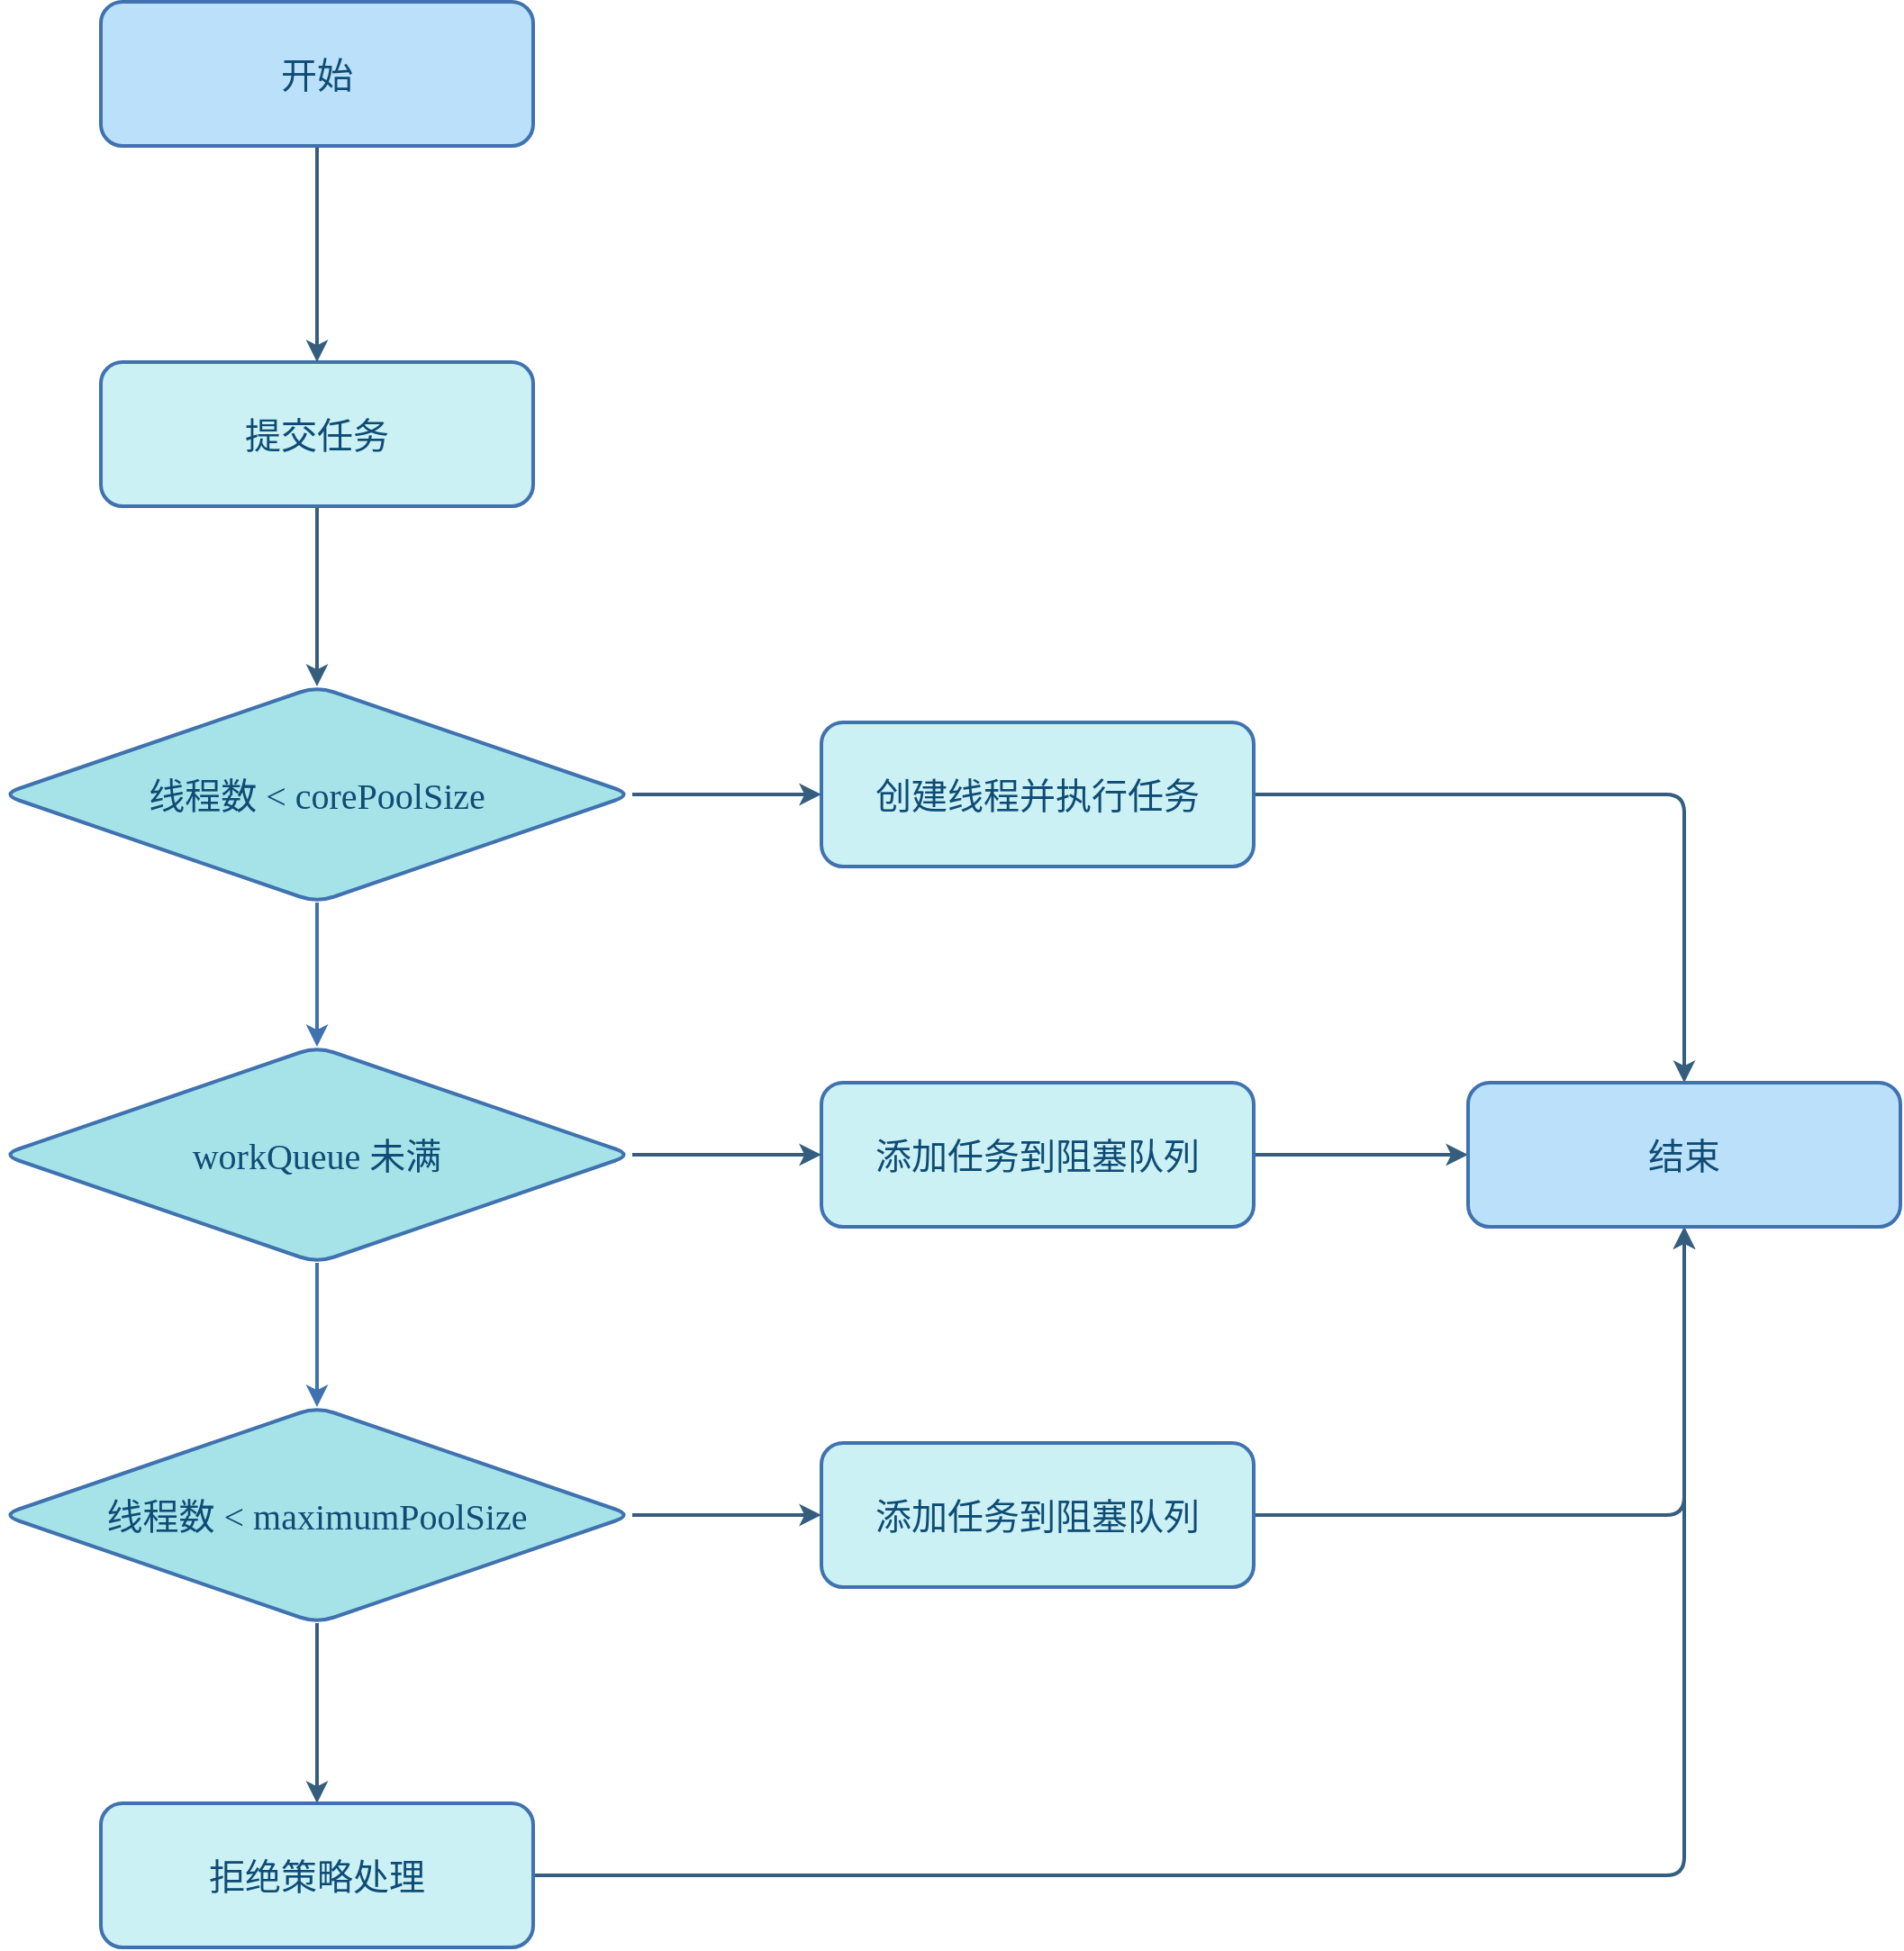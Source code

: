 <mxfile compressed="true" version="22.0.3" type="device" pages="2"><diagram id="NObsYhpSawdT_h31xM0V" name="线程池流程控制"><mxGraphModel dx="1418" dy="838" grid="1" gridSize="10" guides="1" tooltips="1" connect="1" arrows="1" fold="1" page="1" pageScale="1" pageWidth="1169" pageHeight="1654" math="0" shadow="0"><root><mxCell id="0"/><mxCell id="1" parent="0"/><mxCell id="sztXJnruO4e97qHpHMPJ-2" style="edgeStyle=orthogonalEdgeStyle;shape=connector;rounded=1;orthogonalLoop=1;jettySize=auto;html=1;entryX=0.5;entryY=0;entryDx=0;entryDy=0;shadow=0;labelBackgroundColor=default;strokeColor=#355E7E;strokeWidth=2;align=center;verticalAlign=middle;fontFamily=Comic Sans MS;fontSize=20;fontColor=#0F4C75;endArrow=classic;" parent="1" source="10BSjDhHF_9ePvFEVl0W-1" target="10BSjDhHF_9ePvFEVl0W-20" edge="1"><mxGeometry relative="1" as="geometry"/></mxCell><mxCell id="10BSjDhHF_9ePvFEVl0W-1" value="创建线程并执行任务" style="rounded=1;whiteSpace=wrap;html=1;fillColor=#CBF1F5;strokeColor=#3F72AF;shadow=0;fontFamily=Comic Sans MS;fontStyle=0;fontSize=20;fontColor=#0F4C75;strokeWidth=2;" parent="1" vertex="1"><mxGeometry x="641" y="598" width="240" height="80" as="geometry"/></mxCell><mxCell id="sztXJnruO4e97qHpHMPJ-1" value="" style="edgeStyle=orthogonalEdgeStyle;shape=connector;rounded=1;orthogonalLoop=1;jettySize=auto;html=1;shadow=0;labelBackgroundColor=default;strokeColor=#355E7E;strokeWidth=2;align=center;verticalAlign=middle;fontFamily=Comic Sans MS;fontSize=20;fontColor=#0F4C75;endArrow=classic;" parent="1" source="10BSjDhHF_9ePvFEVl0W-2" target="10BSjDhHF_9ePvFEVl0W-20" edge="1"><mxGeometry relative="1" as="geometry"/></mxCell><mxCell id="10BSjDhHF_9ePvFEVl0W-2" value="添加任务到阻塞队列" style="rounded=1;whiteSpace=wrap;html=1;fillColor=#CBF1F5;strokeColor=#3F72AF;shadow=0;fontFamily=Comic Sans MS;fontStyle=0;fontSize=20;fontColor=#0F4C75;strokeWidth=2;" parent="1" vertex="1"><mxGeometry x="641" y="798" width="240" height="80" as="geometry"/></mxCell><mxCell id="sztXJnruO4e97qHpHMPJ-3" style="edgeStyle=orthogonalEdgeStyle;shape=connector;rounded=1;orthogonalLoop=1;jettySize=auto;html=1;entryX=0.5;entryY=1;entryDx=0;entryDy=0;shadow=0;labelBackgroundColor=default;strokeColor=#355E7E;strokeWidth=2;align=center;verticalAlign=middle;fontFamily=Comic Sans MS;fontSize=20;fontColor=#0F4C75;endArrow=classic;" parent="1" source="10BSjDhHF_9ePvFEVl0W-3" target="10BSjDhHF_9ePvFEVl0W-20" edge="1"><mxGeometry relative="1" as="geometry"/></mxCell><mxCell id="10BSjDhHF_9ePvFEVl0W-3" value="添加任务到阻塞队列" style="rounded=1;whiteSpace=wrap;html=1;fillColor=#CBF1F5;strokeColor=#3F72AF;shadow=0;fontFamily=Comic Sans MS;fontStyle=0;fontSize=20;fontColor=#0F4C75;strokeWidth=2;" parent="1" vertex="1"><mxGeometry x="641" y="998" width="240" height="80" as="geometry"/></mxCell><mxCell id="10BSjDhHF_9ePvFEVl0W-8" value="" style="edgeStyle=orthogonalEdgeStyle;shape=connector;rounded=1;orthogonalLoop=1;jettySize=auto;html=1;shadow=0;labelBackgroundColor=default;strokeColor=#3F72AF;strokeWidth=2;align=center;verticalAlign=middle;fontFamily=Comic Sans MS;fontSize=20;fontColor=#0F4C75;endArrow=classic;" parent="1" source="10BSjDhHF_9ePvFEVl0W-5" target="10BSjDhHF_9ePvFEVl0W-6" edge="1"><mxGeometry relative="1" as="geometry"/></mxCell><mxCell id="10BSjDhHF_9ePvFEVl0W-19" style="edgeStyle=orthogonalEdgeStyle;shape=connector;rounded=1;orthogonalLoop=1;jettySize=auto;html=1;entryX=0;entryY=0.5;entryDx=0;entryDy=0;shadow=0;labelBackgroundColor=default;strokeColor=#355E7E;strokeWidth=2;align=center;verticalAlign=middle;fontFamily=Comic Sans MS;fontSize=20;fontColor=#0F4C75;endArrow=classic;" parent="1" source="10BSjDhHF_9ePvFEVl0W-5" target="10BSjDhHF_9ePvFEVl0W-1" edge="1"><mxGeometry relative="1" as="geometry"/></mxCell><mxCell id="10BSjDhHF_9ePvFEVl0W-5" value="线程数 &amp;lt; corePoolSize" style="rhombus;whiteSpace=wrap;html=1;rounded=1;shadow=0;strokeColor=#3F72AF;strokeWidth=2;align=center;verticalAlign=middle;fontFamily=Comic Sans MS;fontSize=20;fontColor=#0F4C75;fillColor=#A6E3E9;" parent="1" vertex="1"><mxGeometry x="186" y="578" width="350" height="120" as="geometry"/></mxCell><mxCell id="10BSjDhHF_9ePvFEVl0W-9" value="" style="edgeStyle=orthogonalEdgeStyle;shape=connector;rounded=1;orthogonalLoop=1;jettySize=auto;html=1;shadow=0;labelBackgroundColor=default;strokeColor=#3F72AF;strokeWidth=2;align=center;verticalAlign=middle;fontFamily=Comic Sans MS;fontSize=20;fontColor=#0F4C75;endArrow=classic;" parent="1" source="10BSjDhHF_9ePvFEVl0W-6" target="10BSjDhHF_9ePvFEVl0W-7" edge="1"><mxGeometry relative="1" as="geometry"/></mxCell><mxCell id="10BSjDhHF_9ePvFEVl0W-18" style="edgeStyle=orthogonalEdgeStyle;shape=connector;rounded=1;orthogonalLoop=1;jettySize=auto;html=1;entryX=0;entryY=0.5;entryDx=0;entryDy=0;shadow=0;labelBackgroundColor=default;strokeColor=#355E7E;strokeWidth=2;align=center;verticalAlign=middle;fontFamily=Comic Sans MS;fontSize=20;fontColor=#0F4C75;endArrow=classic;" parent="1" source="10BSjDhHF_9ePvFEVl0W-6" target="10BSjDhHF_9ePvFEVl0W-2" edge="1"><mxGeometry relative="1" as="geometry"/></mxCell><mxCell id="10BSjDhHF_9ePvFEVl0W-6" value="workQueue 未满" style="rhombus;whiteSpace=wrap;html=1;rounded=1;shadow=0;strokeColor=#3F72AF;strokeWidth=2;align=center;verticalAlign=middle;fontFamily=Comic Sans MS;fontSize=20;fontColor=#0F4C75;fillColor=#A6E3E9;" parent="1" vertex="1"><mxGeometry x="186" y="778" width="350" height="120" as="geometry"/></mxCell><mxCell id="10BSjDhHF_9ePvFEVl0W-15" style="edgeStyle=orthogonalEdgeStyle;shape=connector;rounded=1;orthogonalLoop=1;jettySize=auto;html=1;entryX=0.5;entryY=0;entryDx=0;entryDy=0;shadow=0;labelBackgroundColor=default;strokeColor=#355E7E;strokeWidth=2;align=center;verticalAlign=middle;fontFamily=Comic Sans MS;fontSize=20;fontColor=#0F4C75;endArrow=classic;" parent="1" source="10BSjDhHF_9ePvFEVl0W-7" target="10BSjDhHF_9ePvFEVl0W-12" edge="1"><mxGeometry relative="1" as="geometry"/></mxCell><mxCell id="10BSjDhHF_9ePvFEVl0W-17" style="edgeStyle=orthogonalEdgeStyle;shape=connector;rounded=1;orthogonalLoop=1;jettySize=auto;html=1;entryX=0;entryY=0.5;entryDx=0;entryDy=0;shadow=0;labelBackgroundColor=default;strokeColor=#355E7E;strokeWidth=2;align=center;verticalAlign=middle;fontFamily=Comic Sans MS;fontSize=20;fontColor=#0F4C75;endArrow=classic;" parent="1" source="10BSjDhHF_9ePvFEVl0W-7" target="10BSjDhHF_9ePvFEVl0W-3" edge="1"><mxGeometry relative="1" as="geometry"/></mxCell><mxCell id="10BSjDhHF_9ePvFEVl0W-7" value="线程数 &amp;lt; maximumPoolSize" style="rhombus;whiteSpace=wrap;html=1;rounded=1;shadow=0;strokeColor=#3F72AF;strokeWidth=2;align=center;verticalAlign=middle;fontFamily=Comic Sans MS;fontSize=20;fontColor=#0F4C75;fillColor=#A6E3E9;" parent="1" vertex="1"><mxGeometry x="186" y="978" width="350" height="120" as="geometry"/></mxCell><mxCell id="10BSjDhHF_9ePvFEVl0W-14" style="edgeStyle=orthogonalEdgeStyle;shape=connector;rounded=1;orthogonalLoop=1;jettySize=auto;html=1;shadow=0;labelBackgroundColor=default;strokeColor=#355E7E;strokeWidth=2;align=center;verticalAlign=middle;fontFamily=Comic Sans MS;fontSize=20;fontColor=#0F4C75;endArrow=classic;" parent="1" source="10BSjDhHF_9ePvFEVl0W-10" target="10BSjDhHF_9ePvFEVl0W-5" edge="1"><mxGeometry relative="1" as="geometry"/></mxCell><mxCell id="10BSjDhHF_9ePvFEVl0W-10" value="提交任务" style="rounded=1;whiteSpace=wrap;html=1;fillColor=#CBF1F5;strokeColor=#3F72AF;shadow=0;fontFamily=Comic Sans MS;fontStyle=0;fontSize=20;fontColor=#0F4C75;strokeWidth=2;" parent="1" vertex="1"><mxGeometry x="241" y="398" width="240" height="80" as="geometry"/></mxCell><mxCell id="10BSjDhHF_9ePvFEVl0W-13" style="edgeStyle=orthogonalEdgeStyle;shape=connector;rounded=1;orthogonalLoop=1;jettySize=auto;html=1;shadow=0;labelBackgroundColor=default;strokeColor=#355E7E;strokeWidth=2;align=center;verticalAlign=middle;fontFamily=Comic Sans MS;fontSize=20;fontColor=#0F4C75;endArrow=classic;" parent="1" source="10BSjDhHF_9ePvFEVl0W-11" target="10BSjDhHF_9ePvFEVl0W-10" edge="1"><mxGeometry relative="1" as="geometry"/></mxCell><mxCell id="10BSjDhHF_9ePvFEVl0W-11" value="开始" style="rounded=1;whiteSpace=wrap;html=1;fillColor=#BBE1FA;strokeColor=#3F72AF;shadow=0;fontFamily=Comic Sans MS;fontStyle=0;fontSize=20;fontColor=#0F4C75;strokeWidth=2;" parent="1" vertex="1"><mxGeometry x="241" y="198" width="240" height="80" as="geometry"/></mxCell><mxCell id="sztXJnruO4e97qHpHMPJ-4" style="edgeStyle=orthogonalEdgeStyle;shape=connector;rounded=1;orthogonalLoop=1;jettySize=auto;html=1;entryX=0.5;entryY=1;entryDx=0;entryDy=0;shadow=0;labelBackgroundColor=default;strokeColor=#355E7E;strokeWidth=2;align=center;verticalAlign=middle;fontFamily=Comic Sans MS;fontSize=20;fontColor=#0F4C75;endArrow=classic;" parent="1" source="10BSjDhHF_9ePvFEVl0W-12" target="10BSjDhHF_9ePvFEVl0W-20" edge="1"><mxGeometry relative="1" as="geometry"/></mxCell><mxCell id="10BSjDhHF_9ePvFEVl0W-12" value="拒绝策略处理" style="rounded=1;whiteSpace=wrap;html=1;fillColor=#CBF1F5;strokeColor=#3F72AF;shadow=0;fontFamily=Comic Sans MS;fontStyle=0;fontSize=20;fontColor=#0F4C75;strokeWidth=2;" parent="1" vertex="1"><mxGeometry x="241" y="1198" width="240" height="80" as="geometry"/></mxCell><mxCell id="10BSjDhHF_9ePvFEVl0W-20" value="结束" style="rounded=1;whiteSpace=wrap;html=1;fillColor=#BBE1FA;strokeColor=#3F72AF;shadow=0;fontFamily=Comic Sans MS;fontStyle=0;fontSize=20;fontColor=#0F4C75;strokeWidth=2;" parent="1" vertex="1"><mxGeometry x="1000" y="798" width="240" height="80" as="geometry"/></mxCell></root></mxGraphModel></diagram><diagram name="线程池状态" id="A8a_ekGSQpXvn9HcGt-r"><mxGraphModel dx="2026" dy="-457" grid="1" gridSize="10" guides="1" tooltips="1" connect="1" arrows="1" fold="1" page="1" pageScale="1" pageWidth="2336" pageHeight="1654" math="0" shadow="0"><root><mxCell id="MvNhsq1XyQ3ZakgDOgjF-0"/><mxCell id="MvNhsq1XyQ3ZakgDOgjF-1" parent="MvNhsq1XyQ3ZakgDOgjF-0"/><mxCell id="3_Z3sg9u9fb3VnQunkA9-4" style="edgeStyle=orthogonalEdgeStyle;shape=connector;rounded=1;orthogonalLoop=1;jettySize=auto;html=1;entryX=0;entryY=0.5;entryDx=0;entryDy=0;shadow=0;labelBackgroundColor=default;strokeColor=#355E7E;strokeWidth=2;align=center;verticalAlign=middle;fontFamily=Comic Sans MS;fontSize=18;fontColor=#0F4C75;endArrow=classic;exitX=0.5;exitY=0;exitDx=0;exitDy=0;" parent="MvNhsq1XyQ3ZakgDOgjF-1" source="MvNhsq1XyQ3ZakgDOgjF-18" target="3_Z3sg9u9fb3VnQunkA9-0" edge="1"><mxGeometry relative="1" as="geometry"/></mxCell><mxCell id="3_Z3sg9u9fb3VnQunkA9-5" style="edgeStyle=orthogonalEdgeStyle;shape=connector;rounded=1;orthogonalLoop=1;jettySize=auto;html=1;entryX=0;entryY=0.5;entryDx=0;entryDy=0;shadow=0;labelBackgroundColor=default;strokeColor=#355E7E;strokeWidth=2;align=center;verticalAlign=middle;fontFamily=Comic Sans MS;fontSize=11;fontColor=#0F4C75;endArrow=classic;exitX=0.5;exitY=1;exitDx=0;exitDy=0;" parent="MvNhsq1XyQ3ZakgDOgjF-1" source="MvNhsq1XyQ3ZakgDOgjF-18" target="3_Z3sg9u9fb3VnQunkA9-1" edge="1"><mxGeometry relative="1" as="geometry"/></mxCell><mxCell id="MvNhsq1XyQ3ZakgDOgjF-18" value="RUNNING" style="rounded=1;whiteSpace=wrap;html=1;fillColor=#71C9CE;strokeColor=#3F72AF;shadow=0;fontFamily=Comic Sans MS;fontStyle=0;fontSize=20;fontColor=#0F4C75;strokeWidth=2;" parent="MvNhsq1XyQ3ZakgDOgjF-1" vertex="1"><mxGeometry x="680" y="2441" width="160" height="80" as="geometry"/></mxCell><mxCell id="MvNhsq1XyQ3ZakgDOgjF-22" value="shutdown" style="text;whiteSpace=wrap;align=center;verticalAlign=middle;fontSize=18;fontColor=#0F4C75;shadow=0;fontFamily=Comic Sans MS;" parent="MvNhsq1XyQ3ZakgDOgjF-1" vertex="1"><mxGeometry x="800" y="2301" width="150" height="40" as="geometry"/></mxCell><mxCell id="3_Z3sg9u9fb3VnQunkA9-7" style="edgeStyle=orthogonalEdgeStyle;shape=connector;rounded=1;orthogonalLoop=1;jettySize=auto;html=1;shadow=0;labelBackgroundColor=default;strokeColor=#355E7E;strokeWidth=2;align=center;verticalAlign=middle;fontFamily=Comic Sans MS;fontSize=11;fontColor=#0F4C75;endArrow=classic;" parent="MvNhsq1XyQ3ZakgDOgjF-1" source="3_Z3sg9u9fb3VnQunkA9-0" target="3_Z3sg9u9fb3VnQunkA9-1" edge="1"><mxGeometry relative="1" as="geometry"/></mxCell><mxCell id="3_Z3sg9u9fb3VnQunkA9-9" style="edgeStyle=orthogonalEdgeStyle;shape=connector;rounded=1;orthogonalLoop=1;jettySize=auto;html=1;entryX=0.5;entryY=0;entryDx=0;entryDy=0;shadow=0;labelBackgroundColor=default;strokeColor=#355E7E;strokeWidth=2;align=center;verticalAlign=middle;fontFamily=Comic Sans MS;fontSize=11;fontColor=#0F4C75;endArrow=classic;" parent="MvNhsq1XyQ3ZakgDOgjF-1" source="3_Z3sg9u9fb3VnQunkA9-0" target="3_Z3sg9u9fb3VnQunkA9-2" edge="1"><mxGeometry relative="1" as="geometry"/></mxCell><mxCell id="3_Z3sg9u9fb3VnQunkA9-0" value="SHUTDOWN" style="rounded=1;whiteSpace=wrap;html=1;fillColor=#A6E3E9;strokeColor=#3F72AF;shadow=0;fontFamily=Comic Sans MS;fontStyle=0;fontSize=20;fontColor=#0F4C75;strokeWidth=2;" parent="MvNhsq1XyQ3ZakgDOgjF-1" vertex="1"><mxGeometry x="1000" y="2321" width="160" height="80" as="geometry"/></mxCell><mxCell id="3_Z3sg9u9fb3VnQunkA9-10" style="edgeStyle=orthogonalEdgeStyle;shape=connector;rounded=1;orthogonalLoop=1;jettySize=auto;html=1;entryX=0.5;entryY=1;entryDx=0;entryDy=0;shadow=0;labelBackgroundColor=default;strokeColor=#355E7E;strokeWidth=2;align=center;verticalAlign=middle;fontFamily=Comic Sans MS;fontSize=11;fontColor=#0F4C75;endArrow=classic;" parent="MvNhsq1XyQ3ZakgDOgjF-1" source="3_Z3sg9u9fb3VnQunkA9-1" target="3_Z3sg9u9fb3VnQunkA9-2" edge="1"><mxGeometry relative="1" as="geometry"/></mxCell><mxCell id="3_Z3sg9u9fb3VnQunkA9-1" value="STOP" style="rounded=1;whiteSpace=wrap;html=1;fillColor=#A6E3E9;strokeColor=#3F72AF;shadow=0;fontFamily=Comic Sans MS;fontStyle=0;fontSize=20;fontColor=#0F4C75;strokeWidth=2;" parent="MvNhsq1XyQ3ZakgDOgjF-1" vertex="1"><mxGeometry x="1000" y="2562" width="160" height="80" as="geometry"/></mxCell><mxCell id="3_Z3sg9u9fb3VnQunkA9-11" style="edgeStyle=orthogonalEdgeStyle;shape=connector;rounded=1;orthogonalLoop=1;jettySize=auto;html=1;shadow=0;labelBackgroundColor=default;strokeColor=#355E7E;strokeWidth=2;align=center;verticalAlign=middle;fontFamily=Comic Sans MS;fontSize=11;fontColor=#0F4C75;endArrow=classic;" parent="MvNhsq1XyQ3ZakgDOgjF-1" source="3_Z3sg9u9fb3VnQunkA9-2" target="3_Z3sg9u9fb3VnQunkA9-3" edge="1"><mxGeometry relative="1" as="geometry"/></mxCell><mxCell id="3_Z3sg9u9fb3VnQunkA9-2" value="TIDYING" style="rounded=1;whiteSpace=wrap;html=1;fillColor=#CBF1F5;strokeColor=#3F72AF;shadow=0;fontFamily=Comic Sans MS;fontStyle=0;fontSize=20;fontColor=#0F4C75;strokeWidth=2;" parent="MvNhsq1XyQ3ZakgDOgjF-1" vertex="1"><mxGeometry x="1320" y="2441" width="160" height="80" as="geometry"/></mxCell><mxCell id="3_Z3sg9u9fb3VnQunkA9-3" value="TERMINATED" style="rounded=1;whiteSpace=wrap;html=1;fillColor=#BBE1FA;strokeColor=#3F72AF;shadow=0;fontFamily=Comic Sans MS;fontStyle=0;fontSize=20;fontColor=#0F4C75;strokeWidth=2;" parent="MvNhsq1XyQ3ZakgDOgjF-1" vertex="1"><mxGeometry x="1640" y="2441" width="160" height="80" as="geometry"/></mxCell><mxCell id="3_Z3sg9u9fb3VnQunkA9-6" value="shutdownNow" style="text;whiteSpace=wrap;align=center;verticalAlign=middle;fontSize=18;fontColor=#0F4C75;shadow=0;fontFamily=Comic Sans MS;" parent="MvNhsq1XyQ3ZakgDOgjF-1" vertex="1"><mxGeometry x="800" y="2621" width="150" height="40" as="geometry"/></mxCell><mxCell id="3_Z3sg9u9fb3VnQunkA9-8" value="shutdownNow" style="text;whiteSpace=wrap;align=center;verticalAlign=middle;fontSize=18;fontColor=#0F4C75;shadow=0;fontFamily=Comic Sans MS;" parent="MvNhsq1XyQ3ZakgDOgjF-1" vertex="1"><mxGeometry x="920" y="2461" width="150" height="40" as="geometry"/></mxCell><mxCell id="3_Z3sg9u9fb3VnQunkA9-12" value="terminated" style="text;whiteSpace=wrap;align=center;verticalAlign=middle;fontSize=18;fontColor=#0F4C75;shadow=0;fontFamily=Comic Sans MS;" parent="MvNhsq1XyQ3ZakgDOgjF-1" vertex="1"><mxGeometry x="1480" y="2441" width="150" height="40" as="geometry"/></mxCell><mxCell id="3_Z3sg9u9fb3VnQunkA9-13" value="&lt;div&gt;阻塞队列为空 &amp;amp;&amp;nbsp;&lt;span style=&quot;background-color: initial;&quot;&gt;线程池中&lt;/span&gt;&lt;/div&gt;&lt;div&gt;工作线程数为0&lt;/div&gt;" style="text;html=1;align=center;verticalAlign=middle;resizable=0;points=[];autosize=1;strokeColor=none;fillColor=none;fontSize=18;fontFamily=Comic Sans MS;fontColor=#0F4C75;" parent="MvNhsq1XyQ3ZakgDOgjF-1" vertex="1"><mxGeometry x="1170" y="2291" width="230" height="60" as="geometry"/></mxCell><mxCell id="3_Z3sg9u9fb3VnQunkA9-14" value="&lt;div&gt;线程池中&lt;/div&gt;&lt;div&gt;工作线程数为0&lt;/div&gt;" style="text;html=1;align=center;verticalAlign=middle;resizable=0;points=[];autosize=1;strokeColor=none;fillColor=none;fontSize=18;fontFamily=Comic Sans MS;fontColor=#0F4C75;" parent="MvNhsq1XyQ3ZakgDOgjF-1" vertex="1"><mxGeometry x="1215" y="2611" width="140" height="60" as="geometry"/></mxCell><mxCell id="3_Z3sg9u9fb3VnQunkA9-16" style="edgeStyle=orthogonalEdgeStyle;shape=connector;rounded=1;orthogonalLoop=1;jettySize=auto;html=1;entryX=0;entryY=0.5;entryDx=0;entryDy=0;shadow=0;labelBackgroundColor=default;strokeColor=#355E7E;strokeWidth=2;align=center;verticalAlign=middle;fontFamily=Comic Sans MS;fontSize=18;fontColor=#0F4C75;endArrow=classic;" parent="MvNhsq1XyQ3ZakgDOgjF-1" source="3_Z3sg9u9fb3VnQunkA9-15" target="MvNhsq1XyQ3ZakgDOgjF-18" edge="1"><mxGeometry relative="1" as="geometry"/></mxCell><mxCell id="3_Z3sg9u9fb3VnQunkA9-15" value="" style="ellipse;whiteSpace=wrap;html=1;aspect=fixed;shadow=0;align=center;verticalAlign=middle;fontFamily=Comic Sans MS;fontSize=18;fontColor=#0F4C75;fillColor=#BBE1FA;gradientColor=none;strokeColor=#3282B8;strokeWidth=2;" parent="MvNhsq1XyQ3ZakgDOgjF-1" vertex="1"><mxGeometry x="440" y="2441" width="80" height="80" as="geometry"/></mxCell></root></mxGraphModel></diagram></mxfile>